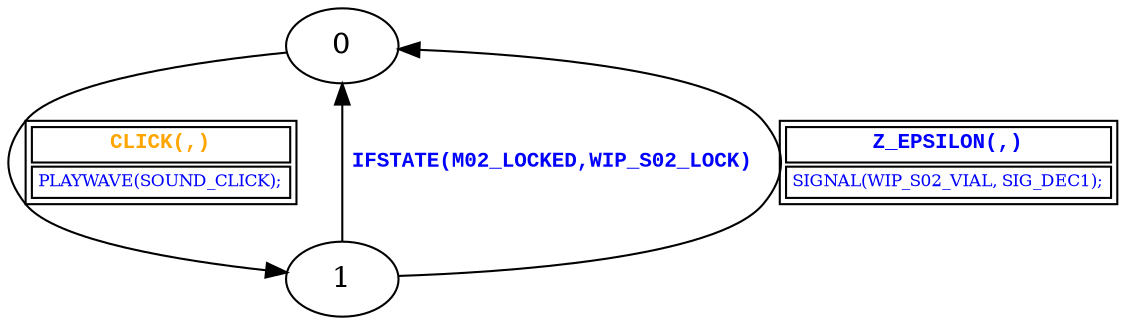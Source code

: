 digraph {
 node [shape=oval];
"0" -> "1"[fontcolor=orange, label=< <table border="1"><tr><td><font face="Courier New" point-size="10"><b>CLICK(,)<br align="left"/></b></font></td></tr>
<tr><td><font point-size="8" color ="blue">PLAYWAVE(SOUND_CLICK);<br align="left"/></font></td></tr></table>>];
"1" -> "0"[fontcolor=blue, label=< <table border="0"><tr><td><font face="Courier New" point-size="10"><b>IFSTATE(M02_LOCKED,WIP_S02_LOCK)<br align="left"/></b></font></td></tr>
</table>>];
"1" -> "0"[fontcolor=blue, label=< <table border="1"><tr><td><font face="Courier New" point-size="10"><b>Z_EPSILON(,)<br align="left"/></b></font></td></tr>
<tr><td><font point-size="8" color ="blue">SIGNAL(WIP_S02_VIAL, SIG_DEC1);<br align="left"/></font></td></tr></table>>];
}
